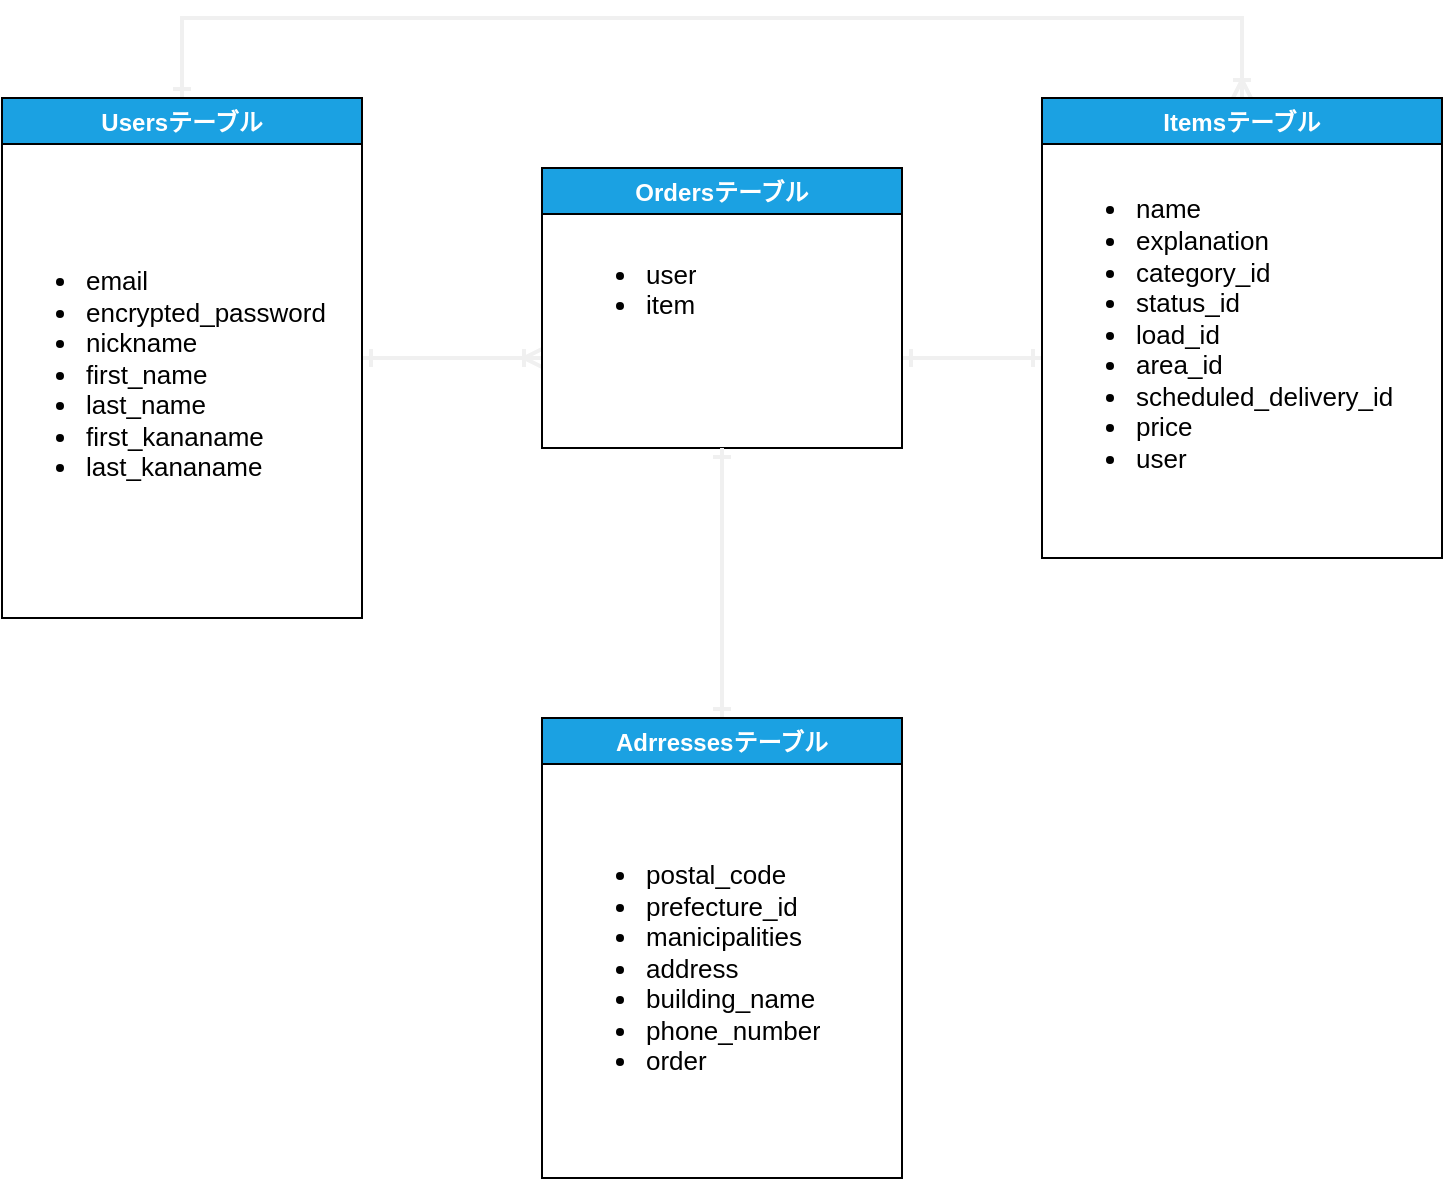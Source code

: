 <mxfile>
    <diagram id="utCT9Qg4qMf_k_D11RBW" name="ページ1">
        <mxGraphModel dx="1167" dy="743" grid="1" gridSize="10" guides="1" tooltips="1" connect="1" arrows="1" fold="1" page="1" pageScale="1" pageWidth="827" pageHeight="1169" math="0" shadow="0">
            <root>
                <mxCell id="0"/>
                <mxCell id="1" parent="0"/>
                <mxCell id="QKeyXua6iJYJOqLtw5ug-13" style="rounded=0;orthogonalLoop=1;jettySize=auto;html=1;strokeColor=none;" edge="1" parent="1" source="QKeyXua6iJYJOqLtw5ug-6">
                    <mxGeometry relative="1" as="geometry">
                        <mxPoint x="340" y="210" as="targetPoint"/>
                    </mxGeometry>
                </mxCell>
                <mxCell id="QKeyXua6iJYJOqLtw5ug-27" style="edgeStyle=elbowEdgeStyle;rounded=0;orthogonalLoop=1;jettySize=auto;html=1;endArrow=ERoneToMany;endFill=0;targetPerimeterSpacing=0;strokeColor=#f0f0f0;strokeWidth=2;startArrow=ERone;startFill=0;" edge="1" parent="1" source="QKeyXua6iJYJOqLtw5ug-6">
                    <mxGeometry relative="1" as="geometry">
                        <mxPoint x="280" y="210" as="targetPoint"/>
                    </mxGeometry>
                </mxCell>
                <mxCell id="QKeyXua6iJYJOqLtw5ug-39" style="edgeStyle=elbowEdgeStyle;rounded=0;orthogonalLoop=1;jettySize=auto;html=1;entryX=0.5;entryY=0;entryDx=0;entryDy=0;fontSize=13;startArrow=ERone;startFill=0;endArrow=ERoneToMany;endFill=0;targetPerimeterSpacing=0;strokeColor=#f0f0f0;strokeWidth=2;" edge="1" parent="1" source="QKeyXua6iJYJOqLtw5ug-6" target="QKeyXua6iJYJOqLtw5ug-11">
                    <mxGeometry relative="1" as="geometry">
                        <Array as="points">
                            <mxPoint x="370" y="40"/>
                        </Array>
                    </mxGeometry>
                </mxCell>
                <mxCell id="QKeyXua6iJYJOqLtw5ug-6" value="Usersテーブル" style="swimlane;fillColor=#1ba1e2;fontColor=#ffffff;" vertex="1" parent="1">
                    <mxGeometry x="10" y="80" width="180" height="260" as="geometry"/>
                </mxCell>
                <mxCell id="QKeyXua6iJYJOqLtw5ug-8" value="&lt;ul style=&quot;font-size: 13px&quot;&gt;&lt;li style=&quot;font-size: 13px&quot;&gt;email&lt;/li&gt;&lt;li style=&quot;font-size: 13px&quot;&gt;encrypted_password&lt;/li&gt;&lt;li style=&quot;font-size: 13px&quot;&gt;nickname&lt;/li&gt;&lt;li style=&quot;font-size: 13px&quot;&gt;first_name&lt;/li&gt;&lt;li style=&quot;font-size: 13px&quot;&gt;last_name&lt;/li&gt;&lt;li style=&quot;font-size: 13px&quot;&gt;first_kananame&lt;/li&gt;&lt;li style=&quot;font-size: 13px&quot;&gt;last_kananame&lt;/li&gt;&lt;/ul&gt;" style="text;strokeColor=none;fillColor=none;html=1;whiteSpace=wrap;verticalAlign=middle;overflow=hidden;fontSize=13;" vertex="1" parent="QKeyXua6iJYJOqLtw5ug-6">
                    <mxGeometry y="15" width="170" height="245" as="geometry"/>
                </mxCell>
                <mxCell id="QKeyXua6iJYJOqLtw5ug-28" style="edgeStyle=elbowEdgeStyle;rounded=0;orthogonalLoop=1;jettySize=auto;html=1;endArrow=ERone;endFill=0;targetPerimeterSpacing=0;strokeColor=#f0f0f0;strokeWidth=2;startArrow=ERone;startFill=0;" edge="1" parent="1">
                    <mxGeometry relative="1" as="geometry">
                        <mxPoint x="460" y="210" as="targetPoint"/>
                        <mxPoint x="530" y="210" as="sourcePoint"/>
                        <Array as="points">
                            <mxPoint x="500" y="210"/>
                        </Array>
                    </mxGeometry>
                </mxCell>
                <mxCell id="QKeyXua6iJYJOqLtw5ug-11" value="Itemsテーブル" style="swimlane;fillColor=#1ba1e2;fontColor=#ffffff;" vertex="1" parent="1">
                    <mxGeometry x="530" y="80" width="200" height="230" as="geometry"/>
                </mxCell>
                <mxCell id="QKeyXua6iJYJOqLtw5ug-16" value="&lt;ul style=&quot;font-size: 13px&quot;&gt;&lt;li style=&quot;font-size: 13px&quot;&gt;name&lt;/li&gt;&lt;li style=&quot;font-size: 13px&quot;&gt;explanation&lt;/li&gt;&lt;li style=&quot;font-size: 13px&quot;&gt;category_id&lt;/li&gt;&lt;li style=&quot;font-size: 13px&quot;&gt;status_id&lt;/li&gt;&lt;li style=&quot;font-size: 13px&quot;&gt;load_id&lt;/li&gt;&lt;li style=&quot;font-size: 13px&quot;&gt;area_id&lt;/li&gt;&lt;li style=&quot;font-size: 13px&quot;&gt;scheduled_delivery_id&lt;/li&gt;&lt;li style=&quot;font-size: 13px&quot;&gt;price&lt;/li&gt;&lt;li style=&quot;font-size: 13px&quot;&gt;user&lt;/li&gt;&lt;/ul&gt;" style="text;strokeColor=none;fillColor=none;html=1;whiteSpace=wrap;verticalAlign=middle;overflow=hidden;fontSize=13;" vertex="1" parent="QKeyXua6iJYJOqLtw5ug-11">
                    <mxGeometry x="5" y="15" width="190" height="205" as="geometry"/>
                </mxCell>
                <mxCell id="QKeyXua6iJYJOqLtw5ug-20" value="Ordersテーブル" style="swimlane;fillColor=#1ba1e2;fontColor=#ffffff;" vertex="1" parent="1">
                    <mxGeometry x="280" y="115" width="180" height="140" as="geometry"/>
                </mxCell>
                <mxCell id="QKeyXua6iJYJOqLtw5ug-30" value="&lt;ul style=&quot;font-size: 13px;&quot;&gt;&lt;li style=&quot;font-size: 13px;&quot;&gt;user&lt;/li&gt;&lt;li style=&quot;font-size: 13px;&quot;&gt;item&lt;/li&gt;&lt;/ul&gt;" style="text;strokeColor=none;fillColor=none;html=1;whiteSpace=wrap;verticalAlign=middle;overflow=hidden;fontSize=13;" vertex="1" parent="QKeyXua6iJYJOqLtw5ug-20">
                    <mxGeometry x="10" y="30" width="96" height="60" as="geometry"/>
                </mxCell>
                <mxCell id="QKeyXua6iJYJOqLtw5ug-36" style="edgeStyle=elbowEdgeStyle;rounded=0;orthogonalLoop=1;jettySize=auto;html=1;entryX=0.5;entryY=1;entryDx=0;entryDy=0;fontSize=13;startArrow=ERone;startFill=0;endArrow=ERone;endFill=0;targetPerimeterSpacing=0;strokeColor=#f0f0f0;strokeWidth=2;" edge="1" parent="1" source="QKeyXua6iJYJOqLtw5ug-32" target="QKeyXua6iJYJOqLtw5ug-20">
                    <mxGeometry relative="1" as="geometry"/>
                </mxCell>
                <mxCell id="QKeyXua6iJYJOqLtw5ug-32" value="Adrressesテーブル" style="swimlane;fillColor=#1ba1e2;fontColor=#ffffff;" vertex="1" parent="1">
                    <mxGeometry x="280" y="390" width="180" height="230" as="geometry"/>
                </mxCell>
                <mxCell id="QKeyXua6iJYJOqLtw5ug-33" value="&lt;ul style=&quot;font-size: 13px;&quot;&gt;&lt;li style=&quot;font-size: 13px;&quot;&gt;postal_code&lt;/li&gt;&lt;li style=&quot;font-size: 13px;&quot;&gt;prefecture_id&lt;/li&gt;&lt;li style=&quot;font-size: 13px;&quot;&gt;manicipalities&lt;/li&gt;&lt;li style=&quot;font-size: 13px;&quot;&gt;address&lt;/li&gt;&lt;li style=&quot;font-size: 13px;&quot;&gt;building_name&lt;/li&gt;&lt;li style=&quot;font-size: 13px;&quot;&gt;phone_number&lt;/li&gt;&lt;li style=&quot;font-size: 13px;&quot;&gt;order&lt;/li&gt;&lt;/ul&gt;" style="text;strokeColor=none;fillColor=none;html=1;whiteSpace=wrap;verticalAlign=middle;overflow=hidden;fontSize=13;" vertex="1" parent="QKeyXua6iJYJOqLtw5ug-32">
                    <mxGeometry x="10" y="30" width="160" height="190" as="geometry"/>
                </mxCell>
            </root>
        </mxGraphModel>
    </diagram>
</mxfile>